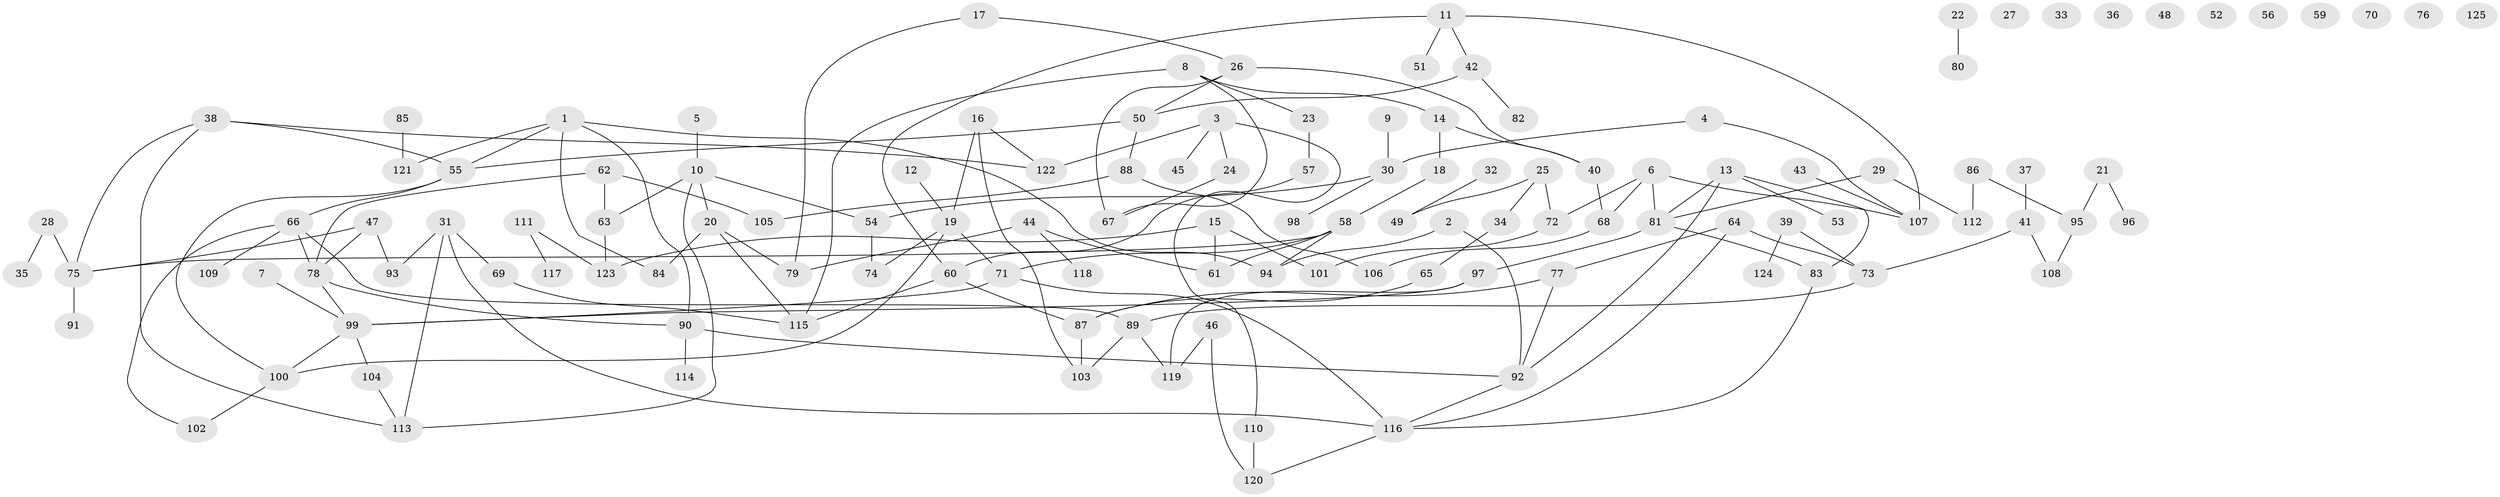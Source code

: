 // Generated by graph-tools (version 1.1) at 2025/25/03/09/25 03:25:14]
// undirected, 125 vertices, 158 edges
graph export_dot {
graph [start="1"]
  node [color=gray90,style=filled];
  1;
  2;
  3;
  4;
  5;
  6;
  7;
  8;
  9;
  10;
  11;
  12;
  13;
  14;
  15;
  16;
  17;
  18;
  19;
  20;
  21;
  22;
  23;
  24;
  25;
  26;
  27;
  28;
  29;
  30;
  31;
  32;
  33;
  34;
  35;
  36;
  37;
  38;
  39;
  40;
  41;
  42;
  43;
  44;
  45;
  46;
  47;
  48;
  49;
  50;
  51;
  52;
  53;
  54;
  55;
  56;
  57;
  58;
  59;
  60;
  61;
  62;
  63;
  64;
  65;
  66;
  67;
  68;
  69;
  70;
  71;
  72;
  73;
  74;
  75;
  76;
  77;
  78;
  79;
  80;
  81;
  82;
  83;
  84;
  85;
  86;
  87;
  88;
  89;
  90;
  91;
  92;
  93;
  94;
  95;
  96;
  97;
  98;
  99;
  100;
  101;
  102;
  103;
  104;
  105;
  106;
  107;
  108;
  109;
  110;
  111;
  112;
  113;
  114;
  115;
  116;
  117;
  118;
  119;
  120;
  121;
  122;
  123;
  124;
  125;
  1 -- 55;
  1 -- 84;
  1 -- 90;
  1 -- 94;
  1 -- 121;
  2 -- 92;
  2 -- 94;
  3 -- 24;
  3 -- 45;
  3 -- 110;
  3 -- 122;
  4 -- 30;
  4 -- 107;
  5 -- 10;
  6 -- 68;
  6 -- 72;
  6 -- 81;
  6 -- 107;
  7 -- 99;
  8 -- 14;
  8 -- 23;
  8 -- 67;
  8 -- 115;
  9 -- 30;
  10 -- 20;
  10 -- 54;
  10 -- 63;
  10 -- 113;
  11 -- 42;
  11 -- 51;
  11 -- 60;
  11 -- 107;
  12 -- 19;
  13 -- 53;
  13 -- 81;
  13 -- 83;
  13 -- 92;
  14 -- 18;
  14 -- 40;
  15 -- 61;
  15 -- 101;
  15 -- 123;
  16 -- 19;
  16 -- 103;
  16 -- 122;
  17 -- 26;
  17 -- 79;
  18 -- 58;
  19 -- 71;
  19 -- 74;
  19 -- 100;
  20 -- 79;
  20 -- 84;
  20 -- 115;
  21 -- 95;
  21 -- 96;
  22 -- 80;
  23 -- 57;
  24 -- 67;
  25 -- 34;
  25 -- 49;
  25 -- 72;
  26 -- 40;
  26 -- 50;
  26 -- 67;
  28 -- 35;
  28 -- 75;
  29 -- 81;
  29 -- 112;
  30 -- 54;
  30 -- 98;
  31 -- 69;
  31 -- 93;
  31 -- 113;
  31 -- 116;
  32 -- 49;
  34 -- 65;
  37 -- 41;
  38 -- 55;
  38 -- 75;
  38 -- 113;
  38 -- 122;
  39 -- 73;
  39 -- 124;
  40 -- 68;
  41 -- 73;
  41 -- 108;
  42 -- 50;
  42 -- 82;
  43 -- 107;
  44 -- 61;
  44 -- 79;
  44 -- 118;
  46 -- 119;
  46 -- 120;
  47 -- 75;
  47 -- 78;
  47 -- 93;
  50 -- 55;
  50 -- 88;
  54 -- 74;
  55 -- 66;
  55 -- 100;
  57 -- 60;
  58 -- 61;
  58 -- 71;
  58 -- 75;
  58 -- 94;
  60 -- 87;
  60 -- 115;
  62 -- 63;
  62 -- 78;
  62 -- 105;
  63 -- 123;
  64 -- 73;
  64 -- 77;
  64 -- 116;
  65 -- 87;
  66 -- 78;
  66 -- 89;
  66 -- 102;
  66 -- 109;
  68 -- 106;
  69 -- 115;
  71 -- 99;
  71 -- 116;
  72 -- 101;
  73 -- 89;
  75 -- 91;
  77 -- 87;
  77 -- 92;
  78 -- 90;
  78 -- 99;
  81 -- 83;
  81 -- 97;
  83 -- 116;
  85 -- 121;
  86 -- 95;
  86 -- 112;
  87 -- 103;
  88 -- 105;
  88 -- 106;
  89 -- 103;
  89 -- 119;
  90 -- 92;
  90 -- 114;
  92 -- 116;
  95 -- 108;
  97 -- 99;
  97 -- 119;
  99 -- 100;
  99 -- 104;
  100 -- 102;
  104 -- 113;
  110 -- 120;
  111 -- 117;
  111 -- 123;
  116 -- 120;
}
